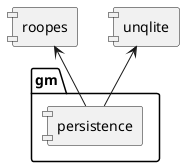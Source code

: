 @startuml inter
skinparam componentStyle uml1

package "gm" {
    component "persistence" as per
}

component "roopes" as roopes

component "unqlite" as sql

per -u-> sql
per -u-> roopes

@enduml